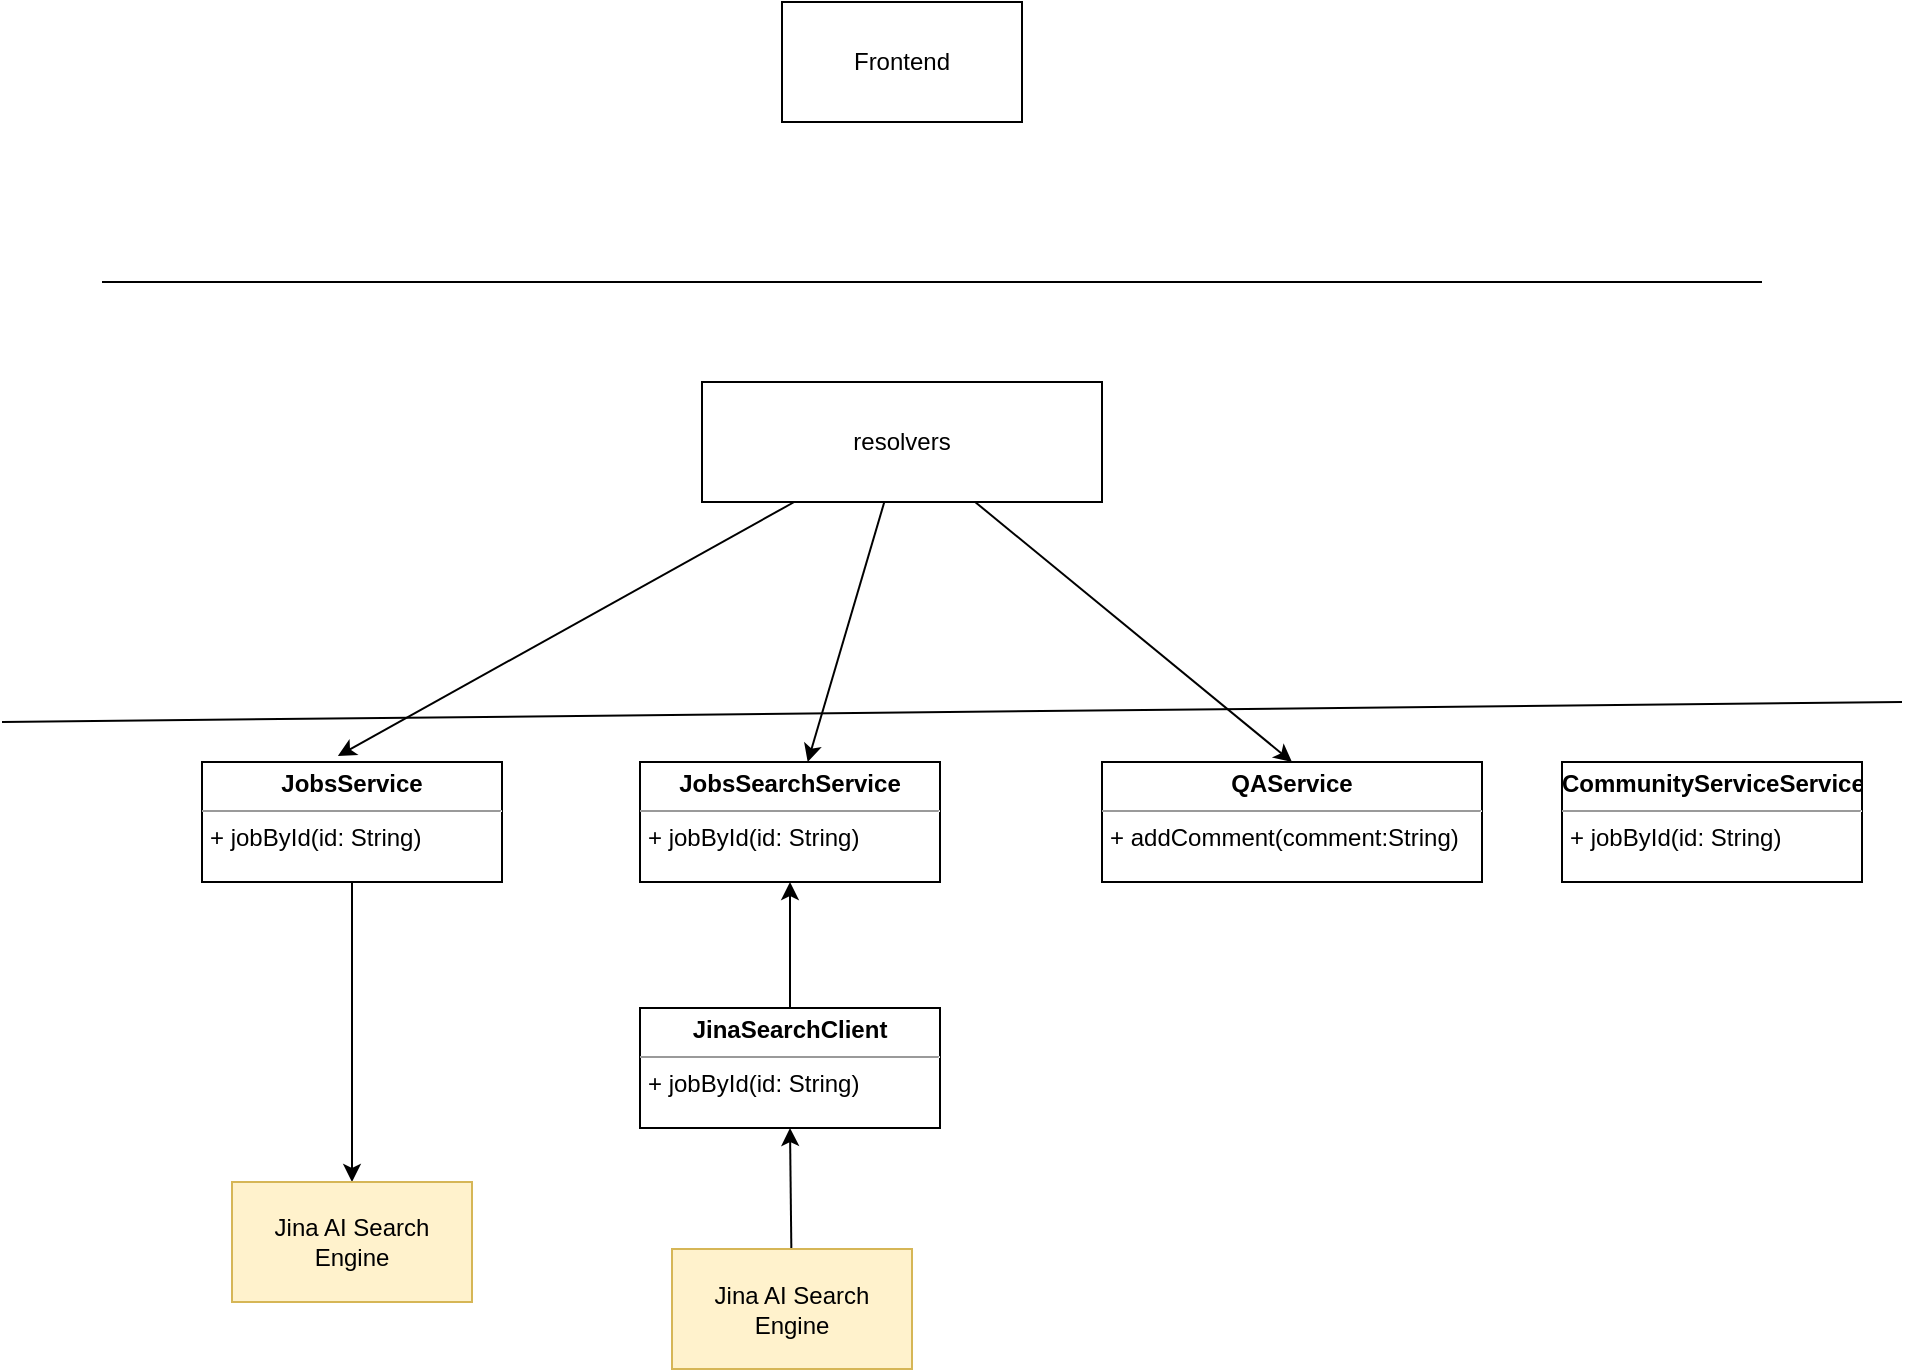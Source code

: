 <mxfile>
    <diagram id="ZX4aQEUyQadxjjJjLnqc" name="Backend Class Diagram">
        <mxGraphModel dx="1745" dy="-646" grid="1" gridSize="10" guides="1" tooltips="1" connect="1" arrows="1" fold="1" page="1" pageScale="1" pageWidth="827" pageHeight="1169" math="0" shadow="0">
            <root>
                <mxCell id="0"/>
                <mxCell id="1" parent="0"/>
                <mxCell id="22" style="edgeStyle=none;html=1;" edge="1" parent="1" source="4" target="21">
                    <mxGeometry relative="1" as="geometry"/>
                </mxCell>
                <mxCell id="4" value="&lt;p style=&quot;margin:0px;margin-top:4px;text-align:center;&quot;&gt;&lt;b&gt;JobsService&lt;/b&gt;&lt;/p&gt;&lt;hr size=&quot;1&quot;&gt;&lt;p style=&quot;margin:0px;margin-left:4px;&quot;&gt;+ jobById(id: String)&lt;/p&gt;" style="verticalAlign=top;align=left;overflow=fill;fontSize=12;fontFamily=Helvetica;html=1;" parent="1" vertex="1">
                    <mxGeometry x="-390" y="1560" width="150" height="60" as="geometry"/>
                </mxCell>
                <mxCell id="6" value="&lt;p style=&quot;margin:0px;margin-top:4px;text-align:center;&quot;&gt;&lt;b&gt;JobsSearchService&lt;/b&gt;&lt;/p&gt;&lt;hr size=&quot;1&quot;&gt;&lt;p style=&quot;margin:0px;margin-left:4px;&quot;&gt;+ jobById(id: String)&lt;/p&gt;" style="verticalAlign=top;align=left;overflow=fill;fontSize=12;fontFamily=Helvetica;html=1;" parent="1" vertex="1">
                    <mxGeometry x="-171" y="1560" width="150" height="60" as="geometry"/>
                </mxCell>
                <mxCell id="7" style="edgeStyle=orthogonalEdgeStyle;rounded=0;orthogonalLoop=1;jettySize=auto;html=1;" parent="1" source="8" target="6" edge="1">
                    <mxGeometry relative="1" as="geometry"/>
                </mxCell>
                <mxCell id="8" value="&lt;p style=&quot;margin:0px;margin-top:4px;text-align:center;&quot;&gt;&lt;b&gt;JinaSearchClient&lt;/b&gt;&lt;/p&gt;&lt;hr size=&quot;1&quot;&gt;&lt;p style=&quot;margin:0px;margin-left:4px;&quot;&gt;+ jobById(id: String)&lt;/p&gt;" style="verticalAlign=top;align=left;overflow=fill;fontSize=12;fontFamily=Helvetica;html=1;" parent="1" vertex="1">
                    <mxGeometry x="-171" y="1683" width="150" height="60" as="geometry"/>
                </mxCell>
                <mxCell id="9" value="" style="endArrow=none;html=1;rounded=0;" parent="1" edge="1">
                    <mxGeometry width="50" height="50" relative="1" as="geometry">
                        <mxPoint x="-440" y="1320" as="sourcePoint"/>
                        <mxPoint x="390" y="1320" as="targetPoint"/>
                    </mxGeometry>
                </mxCell>
                <mxCell id="18" style="edgeStyle=none;html=1;entryX=0.5;entryY=1;entryDx=0;entryDy=0;" parent="1" source="17" target="8" edge="1">
                    <mxGeometry relative="1" as="geometry"/>
                </mxCell>
                <mxCell id="17" value="Jina AI Search Engine" style="rounded=0;whiteSpace=wrap;html=1;fillColor=#fff2cc;strokeColor=#d6b656;" parent="1" vertex="1">
                    <mxGeometry x="-155" y="1803.5" width="120" height="60" as="geometry"/>
                </mxCell>
                <mxCell id="20" value="Frontend" style="rounded=0;whiteSpace=wrap;html=1;" vertex="1" parent="1">
                    <mxGeometry x="-100" y="1180" width="120" height="60" as="geometry"/>
                </mxCell>
                <mxCell id="21" value="Jina AI Search Engine" style="rounded=0;whiteSpace=wrap;html=1;fillColor=#fff2cc;strokeColor=#d6b656;" vertex="1" parent="1">
                    <mxGeometry x="-375" y="1770" width="120" height="60" as="geometry"/>
                </mxCell>
                <mxCell id="23" value="" style="endArrow=none;html=1;" edge="1" parent="1">
                    <mxGeometry width="50" height="50" relative="1" as="geometry">
                        <mxPoint x="-490" y="1540" as="sourcePoint"/>
                        <mxPoint x="460" y="1530" as="targetPoint"/>
                    </mxGeometry>
                </mxCell>
                <mxCell id="24" value="&lt;p style=&quot;margin: 0px ; margin-top: 4px ; text-align: center&quot;&gt;&lt;b&gt;QAService&lt;/b&gt;&lt;/p&gt;&lt;hr size=&quot;1&quot;&gt;&lt;p style=&quot;margin: 0px ; margin-left: 4px&quot;&gt;+ addComment(comment:String)&lt;/p&gt;" style="verticalAlign=top;align=left;overflow=fill;fontSize=12;fontFamily=Helvetica;html=1;" vertex="1" parent="1">
                    <mxGeometry x="60" y="1560" width="190" height="60" as="geometry"/>
                </mxCell>
                <mxCell id="25" value="&lt;p style=&quot;margin: 0px ; margin-top: 4px ; text-align: center&quot;&gt;&lt;b&gt;CommunityServiceService&lt;/b&gt;&lt;/p&gt;&lt;hr size=&quot;1&quot;&gt;&lt;p style=&quot;margin: 0px ; margin-left: 4px&quot;&gt;+ jobById(id: String)&lt;/p&gt;" style="verticalAlign=top;align=left;overflow=fill;fontSize=12;fontFamily=Helvetica;html=1;" vertex="1" parent="1">
                    <mxGeometry x="290" y="1560" width="150" height="60" as="geometry"/>
                </mxCell>
                <mxCell id="27" style="edgeStyle=none;html=1;entryX=0.453;entryY=-0.05;entryDx=0;entryDy=0;entryPerimeter=0;" edge="1" parent="1" source="26" target="4">
                    <mxGeometry relative="1" as="geometry"/>
                </mxCell>
                <mxCell id="28" style="edgeStyle=none;html=1;" edge="1" parent="1" source="26" target="6">
                    <mxGeometry relative="1" as="geometry"/>
                </mxCell>
                <mxCell id="29" style="edgeStyle=none;html=1;entryX=0.5;entryY=0;entryDx=0;entryDy=0;" edge="1" parent="1" source="26" target="24">
                    <mxGeometry relative="1" as="geometry"/>
                </mxCell>
                <mxCell id="26" value="resolvers" style="rounded=0;whiteSpace=wrap;html=1;" vertex="1" parent="1">
                    <mxGeometry x="-140" y="1370" width="200" height="60" as="geometry"/>
                </mxCell>
            </root>
        </mxGraphModel>
    </diagram>
    <diagram id="cdPPZ4Ov6ylWLtgUCjX5" name="Backend-WeChat-Login">
        <mxGraphModel dx="1073" dy="1901" grid="1" gridSize="10" guides="1" tooltips="1" connect="1" arrows="1" fold="1" page="1" pageScale="1" pageWidth="827" pageHeight="1169" math="0" shadow="0">
            <root>
                <mxCell id="0XPbtWitW9-o974dTGqW-0"/>
                <mxCell id="0XPbtWitW9-o974dTGqW-1" parent="0XPbtWitW9-o974dTGqW-0"/>
                <mxCell id="0XPbtWitW9-o974dTGqW-2" value="" style="shape=umlLifeline;participant=umlEntity;perimeter=lifelinePerimeter;whiteSpace=wrap;html=1;container=1;collapsible=0;recursiveResize=0;verticalAlign=top;spacingTop=36;outlineConnect=0;" parent="0XPbtWitW9-o974dTGqW-1" vertex="1">
                    <mxGeometry x="180" y="-150" width="40" height="1640" as="geometry"/>
                </mxCell>
                <mxCell id="0XPbtWitW9-o974dTGqW-3" value="" style="endArrow=open;endFill=1;endSize=12;html=1;rounded=0;entryX=0;entryY=0.188;entryDx=0;entryDy=0;entryPerimeter=0;" parent="0XPbtWitW9-o974dTGqW-2" target="0XPbtWitW9-o974dTGqW-10" edge="1">
                    <mxGeometry width="160" relative="1" as="geometry">
                        <mxPoint x="20" y="130" as="sourcePoint"/>
                        <mxPoint x="180" y="130" as="targetPoint"/>
                    </mxGeometry>
                </mxCell>
                <mxCell id="0XPbtWitW9-o974dTGqW-4" value="" style="shape=umlLifeline;participant=umlEntity;perimeter=lifelinePerimeter;whiteSpace=wrap;html=1;container=1;collapsible=0;recursiveResize=0;verticalAlign=top;spacingTop=36;outlineConnect=0;" parent="0XPbtWitW9-o974dTGqW-1" vertex="1">
                    <mxGeometry x="538" y="-160" width="40" height="1350" as="geometry"/>
                </mxCell>
                <mxCell id="0XPbtWitW9-o974dTGqW-5" value="" style="html=1;points=[];perimeter=orthogonalPerimeter;" parent="0XPbtWitW9-o974dTGqW-4" vertex="1">
                    <mxGeometry x="15" y="533" width="10" height="210" as="geometry"/>
                </mxCell>
                <mxCell id="0XPbtWitW9-o974dTGqW-6" value="" style="shape=umlLifeline;participant=umlEntity;perimeter=lifelinePerimeter;whiteSpace=wrap;html=1;container=1;collapsible=0;recursiveResize=0;verticalAlign=top;spacingTop=36;outlineConnect=0;" parent="0XPbtWitW9-o974dTGqW-1" vertex="1">
                    <mxGeometry x="870" y="-150" width="40" height="1650" as="geometry"/>
                </mxCell>
                <mxCell id="0XPbtWitW9-o974dTGqW-7" value="WorkAbroad Frontend" style="text;html=1;align=center;verticalAlign=middle;resizable=0;points=[];autosize=1;strokeColor=none;fillColor=none;" parent="0XPbtWitW9-o974dTGqW-1" vertex="1">
                    <mxGeometry x="141" y="-200" width="140" height="30" as="geometry"/>
                </mxCell>
                <mxCell id="0XPbtWitW9-o974dTGqW-8" value="WeChat Client" style="text;html=1;align=center;verticalAlign=middle;resizable=0;points=[];autosize=1;strokeColor=none;fillColor=none;" parent="0XPbtWitW9-o974dTGqW-1" vertex="1">
                    <mxGeometry x="840" y="-200" width="100" height="30" as="geometry"/>
                </mxCell>
                <mxCell id="0XPbtWitW9-o974dTGqW-9" value="" style="shape=umlLifeline;participant=umlEntity;perimeter=lifelinePerimeter;whiteSpace=wrap;html=1;container=1;collapsible=0;recursiveResize=0;verticalAlign=top;spacingTop=36;outlineConnect=0;" parent="0XPbtWitW9-o974dTGqW-1" vertex="1">
                    <mxGeometry x="1119" y="-150" width="40" height="1640" as="geometry"/>
                </mxCell>
                <mxCell id="0XPbtWitW9-o974dTGqW-10" value="" style="html=1;points=[];perimeter=orthogonalPerimeter;" parent="0XPbtWitW9-o974dTGqW-9" vertex="1">
                    <mxGeometry x="16" y="115" width="10" height="80" as="geometry"/>
                </mxCell>
                <mxCell id="0XPbtWitW9-o974dTGqW-11" value="" style="endArrow=open;endFill=1;endSize=12;html=1;rounded=0;" parent="0XPbtWitW9-o974dTGqW-9" target="0XPbtWitW9-o974dTGqW-9" edge="1">
                    <mxGeometry width="160" relative="1" as="geometry">
                        <mxPoint x="-229" y="313" as="sourcePoint"/>
                        <mxPoint x="-2058" y="13" as="targetPoint"/>
                    </mxGeometry>
                </mxCell>
                <mxCell id="0XPbtWitW9-o974dTGqW-12" value="" style="html=1;points=[];perimeter=orthogonalPerimeter;" parent="0XPbtWitW9-o974dTGqW-9" vertex="1">
                    <mxGeometry x="15" y="285" width="12.58" height="195" as="geometry"/>
                </mxCell>
                <mxCell id="0XPbtWitW9-o974dTGqW-13" value="" style="endArrow=open;endFill=1;endSize=12;html=1;rounded=0;" parent="0XPbtWitW9-o974dTGqW-9" edge="1">
                    <mxGeometry width="160" relative="1" as="geometry">
                        <mxPoint x="12" y="348" as="sourcePoint"/>
                        <mxPoint x="-228" y="348" as="targetPoint"/>
                    </mxGeometry>
                </mxCell>
                <mxCell id="0XPbtWitW9-o974dTGqW-14" value="Scan QR Code" style="text;html=1;align=center;verticalAlign=middle;resizable=0;points=[];autosize=1;strokeColor=none;fillColor=none;" parent="0XPbtWitW9-o974dTGqW-9" vertex="1">
                    <mxGeometry x="-179" y="273" width="100" height="30" as="geometry"/>
                </mxCell>
                <mxCell id="0XPbtWitW9-o974dTGqW-15" value="Tencent" style="text;html=1;align=center;verticalAlign=middle;resizable=0;points=[];autosize=1;strokeColor=none;fillColor=none;" parent="0XPbtWitW9-o974dTGqW-1" vertex="1">
                    <mxGeometry x="1100" y="-200" width="70" height="30" as="geometry"/>
                </mxCell>
                <mxCell id="0XPbtWitW9-o974dTGqW-16" value="WorkAbroad Backend" style="text;html=1;align=center;verticalAlign=middle;resizable=0;points=[];autosize=1;strokeColor=none;fillColor=none;" parent="0XPbtWitW9-o974dTGqW-1" vertex="1">
                    <mxGeometry x="479" y="-200" width="140" height="30" as="geometry"/>
                </mxCell>
                <mxCell id="0XPbtWitW9-o974dTGqW-17" value="OAuth2" style="text;html=1;align=center;verticalAlign=middle;resizable=0;points=[];autosize=1;strokeColor=none;fillColor=none;" parent="0XPbtWitW9-o974dTGqW-1" vertex="1">
                    <mxGeometry x="563" y="-60" width="60" height="30" as="geometry"/>
                </mxCell>
                <mxCell id="0XPbtWitW9-o974dTGqW-18" value="" style="endArrow=open;endFill=1;endSize=12;html=1;rounded=0;exitX=-0.4;exitY=0.625;exitDx=0;exitDy=0;exitPerimeter=0;" parent="0XPbtWitW9-o974dTGqW-1" source="0XPbtWitW9-o974dTGqW-10" target="0XPbtWitW9-o974dTGqW-2" edge="1">
                    <mxGeometry width="160" relative="1" as="geometry">
                        <mxPoint x="960" y="430" as="sourcePoint"/>
                        <mxPoint x="1145" y="290.04" as="targetPoint"/>
                    </mxGeometry>
                </mxCell>
                <mxCell id="0XPbtWitW9-o974dTGqW-19" value="Return QR Code For Current Session(Authorization Code, QR Code Encode the current session id)" style="text;html=1;align=center;verticalAlign=middle;resizable=0;points=[];autosize=1;strokeColor=none;fillColor=none;" parent="0XPbtWitW9-o974dTGqW-1" vertex="1">
                    <mxGeometry x="345" y="-8" width="550" height="30" as="geometry"/>
                </mxCell>
                <mxCell id="0XPbtWitW9-o974dTGqW-20" value="Return Confirmation Page, User Confirm" style="text;html=1;align=center;verticalAlign=middle;resizable=0;points=[];autosize=1;strokeColor=none;fillColor=none;" parent="0XPbtWitW9-o974dTGqW-1" vertex="1">
                    <mxGeometry x="895" y="203" width="240" height="30" as="geometry"/>
                </mxCell>
                <mxCell id="0XPbtWitW9-o974dTGqW-21" value="" style="endArrow=open;endFill=1;endSize=12;html=1;rounded=0;" parent="0XPbtWitW9-o974dTGqW-1" edge="1">
                    <mxGeometry width="160" relative="1" as="geometry">
                        <mxPoint x="1135" y="305" as="sourcePoint"/>
                        <mxPoint x="199.5" y="305" as="targetPoint"/>
                    </mxGeometry>
                </mxCell>
                <mxCell id="0XPbtWitW9-o974dTGqW-22" value="Redirect To Redirect Url Plus User Profile Infomattion" style="text;html=1;align=center;verticalAlign=middle;resizable=0;points=[];autosize=1;strokeColor=none;fillColor=none;" parent="0XPbtWitW9-o974dTGqW-1" vertex="1">
                    <mxGeometry x="479" y="240" width="310" height="30" as="geometry"/>
                </mxCell>
                <mxCell id="0XPbtWitW9-o974dTGqW-23" value="/graphql (login with user information)" style="text;html=1;align=center;verticalAlign=middle;resizable=0;points=[];autosize=1;strokeColor=none;fillColor=none;" parent="0XPbtWitW9-o974dTGqW-1" vertex="1">
                    <mxGeometry x="240" y="388" width="220" height="30" as="geometry"/>
                </mxCell>
                <mxCell id="0XPbtWitW9-o974dTGqW-24" value="" style="html=1;points=[];perimeter=orthogonalPerimeter;" parent="0XPbtWitW9-o974dTGqW-1" vertex="1">
                    <mxGeometry x="640" y="453" width="10" height="80" as="geometry"/>
                </mxCell>
                <mxCell id="0XPbtWitW9-o974dTGqW-25" value="dispatch" style="html=1;verticalAlign=bottom;endArrow=block;entryX=0;entryY=0;rounded=0;" parent="0XPbtWitW9-o974dTGqW-1" target="0XPbtWitW9-o974dTGqW-24" edge="1">
                    <mxGeometry relative="1" as="geometry">
                        <mxPoint x="570" y="453" as="sourcePoint"/>
                    </mxGeometry>
                </mxCell>
                <mxCell id="0XPbtWitW9-o974dTGqW-26" value="return" style="html=1;verticalAlign=bottom;endArrow=open;dashed=1;endSize=8;exitX=0;exitY=0.95;rounded=0;" parent="0XPbtWitW9-o974dTGqW-1" source="0XPbtWitW9-o974dTGqW-24" edge="1">
                    <mxGeometry relative="1" as="geometry">
                        <mxPoint x="570" y="529" as="targetPoint"/>
                    </mxGeometry>
                </mxCell>
                <mxCell id="0XPbtWitW9-o974dTGqW-27" value="Create User If Does Not Exist" style="text;html=1;align=center;verticalAlign=middle;resizable=0;points=[];autosize=1;strokeColor=none;fillColor=none;" parent="0XPbtWitW9-o974dTGqW-1" vertex="1">
                    <mxGeometry x="647" y="463" width="180" height="30" as="geometry"/>
                </mxCell>
                <mxCell id="0XPbtWitW9-o974dTGqW-28" value="" style="endArrow=open;endFill=1;endSize=12;html=1;rounded=0;" parent="0XPbtWitW9-o974dTGqW-1" edge="1">
                    <mxGeometry width="160" relative="1" as="geometry">
                        <mxPoint x="559.5" y="586" as="sourcePoint"/>
                        <mxPoint x="199.5" y="586" as="targetPoint"/>
                    </mxGeometry>
                </mxCell>
                <mxCell id="0XPbtWitW9-o974dTGqW-29" value="encode userId with as jwt token" style="text;html=1;align=center;verticalAlign=middle;resizable=0;points=[];autosize=1;strokeColor=none;fillColor=none;" parent="0XPbtWitW9-o974dTGqW-1" vertex="1">
                    <mxGeometry x="266" y="558" width="190" height="30" as="geometry"/>
                </mxCell>
                <mxCell id="0XPbtWitW9-o974dTGqW-30" value="" style="endArrow=open;endFill=1;endSize=12;html=1;rounded=0;entryX=0.1;entryY=0.1;entryDx=0;entryDy=0;entryPerimeter=0;" parent="0XPbtWitW9-o974dTGqW-1" target="0XPbtWitW9-o974dTGqW-5" edge="1">
                    <mxGeometry width="160" relative="1" as="geometry">
                        <mxPoint x="199.5" y="394" as="sourcePoint"/>
                        <mxPoint x="209.5" y="596" as="targetPoint"/>
                    </mxGeometry>
                </mxCell>
                <mxCell id="0XPbtWitW9-o974dTGqW-31" value="/graphql searchJobInfo" style="text;html=1;align=center;verticalAlign=middle;resizable=0;points=[];autosize=1;strokeColor=none;fillColor=none;" parent="0XPbtWitW9-o974dTGqW-1" vertex="1">
                    <mxGeometry x="275" y="720" width="150" height="30" as="geometry"/>
                </mxCell>
                <mxCell id="0XPbtWitW9-o974dTGqW-32" value="" style="html=1;points=[];perimeter=orthogonalPerimeter;" parent="0XPbtWitW9-o974dTGqW-1" vertex="1">
                    <mxGeometry x="640" y="723" width="10" height="80" as="geometry"/>
                </mxCell>
                <mxCell id="0XPbtWitW9-o974dTGqW-33" value="dispatch" style="html=1;verticalAlign=bottom;endArrow=block;entryX=0;entryY=0;rounded=0;" parent="0XPbtWitW9-o974dTGqW-1" target="0XPbtWitW9-o974dTGqW-32" edge="1">
                    <mxGeometry relative="1" as="geometry">
                        <mxPoint x="570" y="723" as="sourcePoint"/>
                    </mxGeometry>
                </mxCell>
                <mxCell id="0XPbtWitW9-o974dTGqW-34" value="return" style="html=1;verticalAlign=bottom;endArrow=open;dashed=1;endSize=8;exitX=0;exitY=0.95;rounded=0;" parent="0XPbtWitW9-o974dTGqW-1" source="0XPbtWitW9-o974dTGqW-32" edge="1">
                    <mxGeometry relative="1" as="geometry">
                        <mxPoint x="570" y="799" as="targetPoint"/>
                    </mxGeometry>
                </mxCell>
                <mxCell id="0XPbtWitW9-o974dTGqW-35" value="Check Expiration date. If expired.&amp;nbsp;&lt;br&gt;Return Trial Expired Date" style="text;html=1;align=center;verticalAlign=middle;resizable=0;points=[];autosize=1;strokeColor=none;fillColor=none;" parent="0XPbtWitW9-o974dTGqW-1" vertex="1">
                    <mxGeometry x="650" y="733" width="200" height="40" as="geometry"/>
                </mxCell>
                <mxCell id="0XPbtWitW9-o974dTGqW-36" value="" style="html=1;points=[];perimeter=orthogonalPerimeter;" parent="0XPbtWitW9-o974dTGqW-1" vertex="1">
                    <mxGeometry x="553" y="927" width="10" height="210" as="geometry"/>
                </mxCell>
                <mxCell id="0XPbtWitW9-o974dTGqW-37" value="" style="endArrow=open;endFill=1;endSize=12;html=1;rounded=0;entryX=0.1;entryY=0.1;entryDx=0;entryDy=0;entryPerimeter=0;" parent="0XPbtWitW9-o974dTGqW-1" target="0XPbtWitW9-o974dTGqW-36" edge="1">
                    <mxGeometry width="160" relative="1" as="geometry">
                        <mxPoint x="197.5" y="948" as="sourcePoint"/>
                        <mxPoint x="207.5" y="840" as="targetPoint"/>
                    </mxGeometry>
                </mxCell>
                <mxCell id="0XPbtWitW9-o974dTGqW-38" value="/graphql getInternalRecommendationJobs" style="text;html=1;align=center;verticalAlign=middle;resizable=0;points=[];autosize=1;strokeColor=none;fillColor=none;" parent="0XPbtWitW9-o974dTGqW-1" vertex="1">
                    <mxGeometry x="229" y="922" width="250" height="30" as="geometry"/>
                </mxCell>
                <mxCell id="0XPbtWitW9-o974dTGqW-39" value="" style="html=1;points=[];perimeter=orthogonalPerimeter;" parent="0XPbtWitW9-o974dTGqW-1" vertex="1">
                    <mxGeometry x="638" y="967" width="10" height="80" as="geometry"/>
                </mxCell>
                <mxCell id="0XPbtWitW9-o974dTGqW-40" value="dispatch" style="html=1;verticalAlign=bottom;endArrow=block;entryX=0;entryY=0;rounded=0;" parent="0XPbtWitW9-o974dTGqW-1" target="0XPbtWitW9-o974dTGqW-39" edge="1">
                    <mxGeometry relative="1" as="geometry">
                        <mxPoint x="568" y="967" as="sourcePoint"/>
                    </mxGeometry>
                </mxCell>
                <mxCell id="0XPbtWitW9-o974dTGqW-41" value="return" style="html=1;verticalAlign=bottom;endArrow=open;dashed=1;endSize=8;exitX=0;exitY=0.95;rounded=0;" parent="0XPbtWitW9-o974dTGqW-1" source="0XPbtWitW9-o974dTGqW-39" edge="1">
                    <mxGeometry relative="1" as="geometry">
                        <mxPoint x="568" y="1043" as="targetPoint"/>
                    </mxGeometry>
                </mxCell>
                <mxCell id="0XPbtWitW9-o974dTGqW-42" value="Check User Membership Type, If&lt;br&gt;not intermediate level,&lt;br&gt;&amp;nbsp; &amp;nbsp; &amp;nbsp; &amp;nbsp; &amp;nbsp; &amp;nbsp; &amp;nbsp; &amp;nbsp; Return RequireIntermediateMembershipError" style="text;html=1;align=center;verticalAlign=middle;resizable=0;points=[];autosize=1;strokeColor=none;fillColor=none;" parent="0XPbtWitW9-o974dTGqW-1" vertex="1">
                    <mxGeometry x="588" y="967" width="320" height="60" as="geometry"/>
                </mxCell>
                <mxCell id="0XPbtWitW9-o974dTGqW-43" value="" style="endArrow=open;endFill=1;endSize=12;html=1;rounded=0;entryX=0;entryY=0.188;entryDx=0;entryDy=0;entryPerimeter=0;" parent="0XPbtWitW9-o974dTGqW-1" edge="1">
                    <mxGeometry width="160" relative="1" as="geometry">
                        <mxPoint x="895" y="270.86" as="sourcePoint"/>
                        <mxPoint x="1139" y="270" as="targetPoint"/>
                    </mxGeometry>
                </mxCell>
                <mxCell id="0XPbtWitW9-o974dTGqW-44" value="User Confirm" style="text;html=1;align=center;verticalAlign=middle;resizable=0;points=[];autosize=1;strokeColor=none;fillColor=none;" parent="0XPbtWitW9-o974dTGqW-1" vertex="1">
                    <mxGeometry x="965" y="233" width="90" height="30" as="geometry"/>
                </mxCell>
                <mxCell id="0XPbtWitW9-o974dTGqW-45" value="" style="endArrow=open;endFill=1;endSize=12;html=1;rounded=0;entryX=0.1;entryY=0.1;entryDx=0;entryDy=0;entryPerimeter=0;" parent="0XPbtWitW9-o974dTGqW-1" edge="1">
                    <mxGeometry width="160" relative="1" as="geometry">
                        <mxPoint x="203.5" y="748" as="sourcePoint"/>
                        <mxPoint x="560" y="748" as="targetPoint"/>
                    </mxGeometry>
                </mxCell>
            </root>
        </mxGraphModel>
    </diagram>
    <diagram id="PVwAJFg06x9r4f_npAEw" name="Frontend Class Diagram">
        <mxGraphModel dx="1073" dy="604" grid="1" gridSize="10" guides="1" tooltips="1" connect="1" arrows="1" fold="1" page="1" pageScale="1" pageWidth="827" pageHeight="1169" math="0" shadow="0">
            <root>
                <mxCell id="xtJp-e8jR2EzTWgE4wQ--0"/>
                <mxCell id="xtJp-e8jR2EzTWgE4wQ--1" parent="xtJp-e8jR2EzTWgE4wQ--0"/>
            </root>
        </mxGraphModel>
    </diagram>
    <diagram id="0Ui8ZiR9od5apilFjVJ-" name="Frontend Workflow">
        <mxGraphModel dx="1073" dy="604" grid="1" gridSize="10" guides="1" tooltips="1" connect="1" arrows="1" fold="1" page="1" pageScale="1" pageWidth="827" pageHeight="1169" math="0" shadow="0">
            <root>
                <mxCell id="xk9SjlnJOiBtVYbJ2p9q-0"/>
                <mxCell id="xk9SjlnJOiBtVYbJ2p9q-1" parent="xk9SjlnJOiBtVYbJ2p9q-0"/>
            </root>
        </mxGraphModel>
    </diagram>
    <diagram id="wmFd-ex46cuL4LU5NQwa" name="Seite-5">
        <mxGraphModel dx="1073" dy="732" grid="1" gridSize="10" guides="1" tooltips="1" connect="1" arrows="1" fold="1" page="1" pageScale="1" pageWidth="827" pageHeight="1169" math="0" shadow="0">
            <root>
                <mxCell id="VkcaGktGtCpgOUmyMUh7-0"/>
                <mxCell id="VkcaGktGtCpgOUmyMUh7-1" parent="VkcaGktGtCpgOUmyMUh7-0"/>
            </root>
        </mxGraphModel>
    </diagram>
</mxfile>